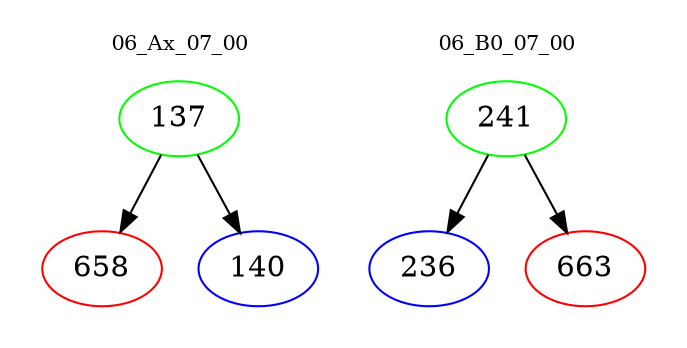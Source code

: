 digraph{
subgraph cluster_0 {
color = white
label = "06_Ax_07_00";
fontsize=10;
T0_137 [label="137", color="green"]
T0_137 -> T0_658 [color="black"]
T0_658 [label="658", color="red"]
T0_137 -> T0_140 [color="black"]
T0_140 [label="140", color="blue"]
}
subgraph cluster_1 {
color = white
label = "06_B0_07_00";
fontsize=10;
T1_241 [label="241", color="green"]
T1_241 -> T1_236 [color="black"]
T1_236 [label="236", color="blue"]
T1_241 -> T1_663 [color="black"]
T1_663 [label="663", color="red"]
}
}

